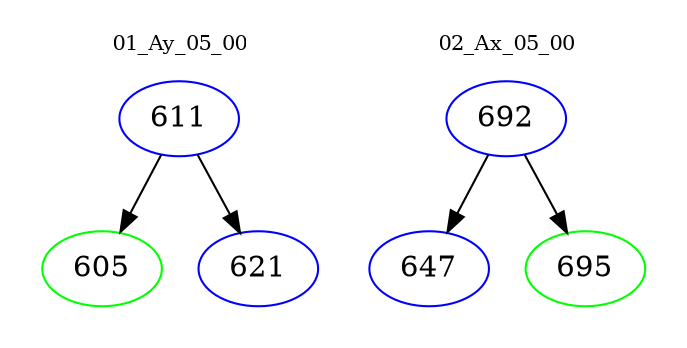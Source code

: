 digraph{
subgraph cluster_0 {
color = white
label = "01_Ay_05_00";
fontsize=10;
T0_611 [label="611", color="blue"]
T0_611 -> T0_605 [color="black"]
T0_605 [label="605", color="green"]
T0_611 -> T0_621 [color="black"]
T0_621 [label="621", color="blue"]
}
subgraph cluster_1 {
color = white
label = "02_Ax_05_00";
fontsize=10;
T1_692 [label="692", color="blue"]
T1_692 -> T1_647 [color="black"]
T1_647 [label="647", color="blue"]
T1_692 -> T1_695 [color="black"]
T1_695 [label="695", color="green"]
}
}
